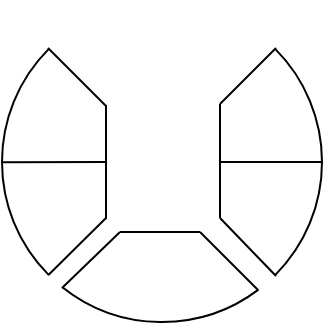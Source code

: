 <mxfile version="26.2.8">
  <diagram name="Página-1" id="PwQoLCqR4DSlBGLbm5Bj">
    <mxGraphModel dx="159" dy="87" grid="1" gridSize="1" guides="1" tooltips="1" connect="1" arrows="1" fold="1" page="1" pageScale="1" pageWidth="827" pageHeight="1169" math="0" shadow="0">
      <root>
        <mxCell id="0" />
        <mxCell id="1" parent="0" />
        <mxCell id="VZs5IcSjXEA9ZhMsPHqt-16" value="" style="endArrow=none;html=1;rounded=0;exitX=0.145;exitY=0.853;exitDx=0;exitDy=0;exitPerimeter=0;" parent="1" source="VZs5IcSjXEA9ZhMsPHqt-19" edge="1">
          <mxGeometry width="50" height="50" relative="1" as="geometry">
            <mxPoint x="24" y="136" as="sourcePoint" />
            <mxPoint x="52" y="108" as="targetPoint" />
          </mxGeometry>
        </mxCell>
        <mxCell id="VZs5IcSjXEA9ZhMsPHqt-19" value="" style="verticalLabelPosition=bottom;verticalAlign=top;html=1;shape=mxgraph.basic.arc;startAngle=0.625;endAngle=0.875;" parent="1" vertex="1">
          <mxGeometry width="160" height="160" as="geometry" />
        </mxCell>
        <mxCell id="VZs5IcSjXEA9ZhMsPHqt-24" value="" style="verticalLabelPosition=bottom;verticalAlign=top;html=1;shape=mxgraph.basic.arc;startAngle=0.125;endAngle=0.375;" parent="1" vertex="1">
          <mxGeometry width="160" height="160" as="geometry" />
        </mxCell>
        <mxCell id="VZs5IcSjXEA9ZhMsPHqt-27" value="" style="endArrow=none;html=1;rounded=0;exitX=0.002;exitY=0.501;exitDx=0;exitDy=0;exitPerimeter=0;" parent="1" source="VZs5IcSjXEA9ZhMsPHqt-19" edge="1">
          <mxGeometry width="50" height="50" relative="1" as="geometry">
            <mxPoint x="9" y="108" as="sourcePoint" />
            <mxPoint x="52" y="80" as="targetPoint" />
          </mxGeometry>
        </mxCell>
        <mxCell id="VZs5IcSjXEA9ZhMsPHqt-28" value="" style="endArrow=none;html=1;rounded=0;" parent="1" edge="1">
          <mxGeometry width="50" height="50" relative="1" as="geometry">
            <mxPoint x="23" y="23" as="sourcePoint" />
            <mxPoint x="52" y="52" as="targetPoint" />
          </mxGeometry>
        </mxCell>
        <mxCell id="VZs5IcSjXEA9ZhMsPHqt-29" value="" style="endArrow=none;html=1;rounded=0;" parent="1" edge="1">
          <mxGeometry width="50" height="50" relative="1" as="geometry">
            <mxPoint x="109" y="108" as="sourcePoint" />
            <mxPoint x="137" y="137" as="targetPoint" />
          </mxGeometry>
        </mxCell>
        <mxCell id="VZs5IcSjXEA9ZhMsPHqt-30" value="" style="endArrow=none;html=1;rounded=0;" parent="1" edge="1">
          <mxGeometry width="50" height="50" relative="1" as="geometry">
            <mxPoint x="109" y="80" as="sourcePoint" />
            <mxPoint x="160" y="79.96" as="targetPoint" />
          </mxGeometry>
        </mxCell>
        <mxCell id="VZs5IcSjXEA9ZhMsPHqt-31" value="" style="endArrow=none;html=1;rounded=0;" parent="1" edge="1">
          <mxGeometry width="50" height="50" relative="1" as="geometry">
            <mxPoint x="109" y="51" as="sourcePoint" />
            <mxPoint x="137" y="23" as="targetPoint" />
          </mxGeometry>
        </mxCell>
        <mxCell id="VZs5IcSjXEA9ZhMsPHqt-32" value="" style="verticalLabelPosition=bottom;verticalAlign=top;html=1;shape=mxgraph.basic.arc;startAngle=0.397;endAngle=0.607;" parent="1" vertex="1">
          <mxGeometry width="160" height="160" as="geometry" />
        </mxCell>
        <mxCell id="VZs5IcSjXEA9ZhMsPHqt-35" value="" style="endArrow=none;html=1;rounded=0;exitX=0.145;exitY=0.853;exitDx=0;exitDy=0;exitPerimeter=0;" parent="1" edge="1">
          <mxGeometry width="50" height="50" relative="1" as="geometry">
            <mxPoint x="30" y="143" as="sourcePoint" />
            <mxPoint x="59" y="115" as="targetPoint" />
          </mxGeometry>
        </mxCell>
        <mxCell id="VZs5IcSjXEA9ZhMsPHqt-36" value="" style="endArrow=none;html=1;rounded=0;" parent="1" edge="1">
          <mxGeometry width="50" height="50" relative="1" as="geometry">
            <mxPoint x="99" y="115" as="sourcePoint" />
            <mxPoint x="128" y="144" as="targetPoint" />
          </mxGeometry>
        </mxCell>
        <mxCell id="VZs5IcSjXEA9ZhMsPHqt-37" value="" style="endArrow=none;html=1;rounded=0;" parent="1" edge="1">
          <mxGeometry width="50" height="50" relative="1" as="geometry">
            <mxPoint x="59" y="115" as="sourcePoint" />
            <mxPoint x="99" y="115" as="targetPoint" />
          </mxGeometry>
        </mxCell>
        <mxCell id="267rqEykmDHOVmn6Gyrx-2" value="" style="endArrow=none;html=1;rounded=0;" edge="1" parent="1">
          <mxGeometry width="50" height="50" relative="1" as="geometry">
            <mxPoint x="52" y="51.5" as="sourcePoint" />
            <mxPoint x="52" y="108.5" as="targetPoint" />
          </mxGeometry>
        </mxCell>
        <mxCell id="267rqEykmDHOVmn6Gyrx-3" value="" style="endArrow=none;html=1;rounded=0;" edge="1" parent="1">
          <mxGeometry width="50" height="50" relative="1" as="geometry">
            <mxPoint x="109" y="51" as="sourcePoint" />
            <mxPoint x="109" y="108" as="targetPoint" />
          </mxGeometry>
        </mxCell>
      </root>
    </mxGraphModel>
  </diagram>
</mxfile>
